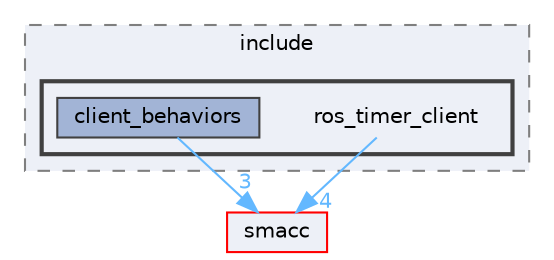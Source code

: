 digraph "smacc_client_library/ros_timer_client/include/ros_timer_client"
{
 // LATEX_PDF_SIZE
  bgcolor="transparent";
  edge [fontname=Helvetica,fontsize=10,labelfontname=Helvetica,labelfontsize=10];
  node [fontname=Helvetica,fontsize=10,shape=box,height=0.2,width=0.4];
  compound=true
  subgraph clusterdir_5021b71ed3854d2b7eeca16e5c6a5b70 {
    graph [ bgcolor="#edf0f7", pencolor="grey50", label="include", fontname=Helvetica,fontsize=10 style="filled,dashed", URL="dir_5021b71ed3854d2b7eeca16e5c6a5b70.html",tooltip=""]
  subgraph clusterdir_e6d29801b203547890a3fca1904d5ec7 {
    graph [ bgcolor="#edf0f7", pencolor="grey25", label="", fontname=Helvetica,fontsize=10 style="filled,bold", URL="dir_e6d29801b203547890a3fca1904d5ec7.html",tooltip=""]
    dir_e6d29801b203547890a3fca1904d5ec7 [shape=plaintext, label="ros_timer_client"];
  dir_d147dcac1ad90ec915bd6fa69b9a9ae5 [label="client_behaviors", fillcolor="#a2b4d6", color="grey25", style="filled", URL="dir_d147dcac1ad90ec915bd6fa69b9a9ae5.html",tooltip=""];
  }
  }
  dir_6e3e4532ae0db906acb0c92fce514b9e [label="smacc", fillcolor="#edf0f7", color="red", style="filled", URL="dir_6e3e4532ae0db906acb0c92fce514b9e.html",tooltip=""];
  dir_e6d29801b203547890a3fca1904d5ec7->dir_6e3e4532ae0db906acb0c92fce514b9e [headlabel="4", labeldistance=1.5 headhref="dir_000088_000090.html" color="steelblue1" fontcolor="steelblue1"];
  dir_d147dcac1ad90ec915bd6fa69b9a9ae5->dir_6e3e4532ae0db906acb0c92fce514b9e [headlabel="3", labeldistance=1.5 headhref="dir_000018_000090.html" color="steelblue1" fontcolor="steelblue1"];
}
